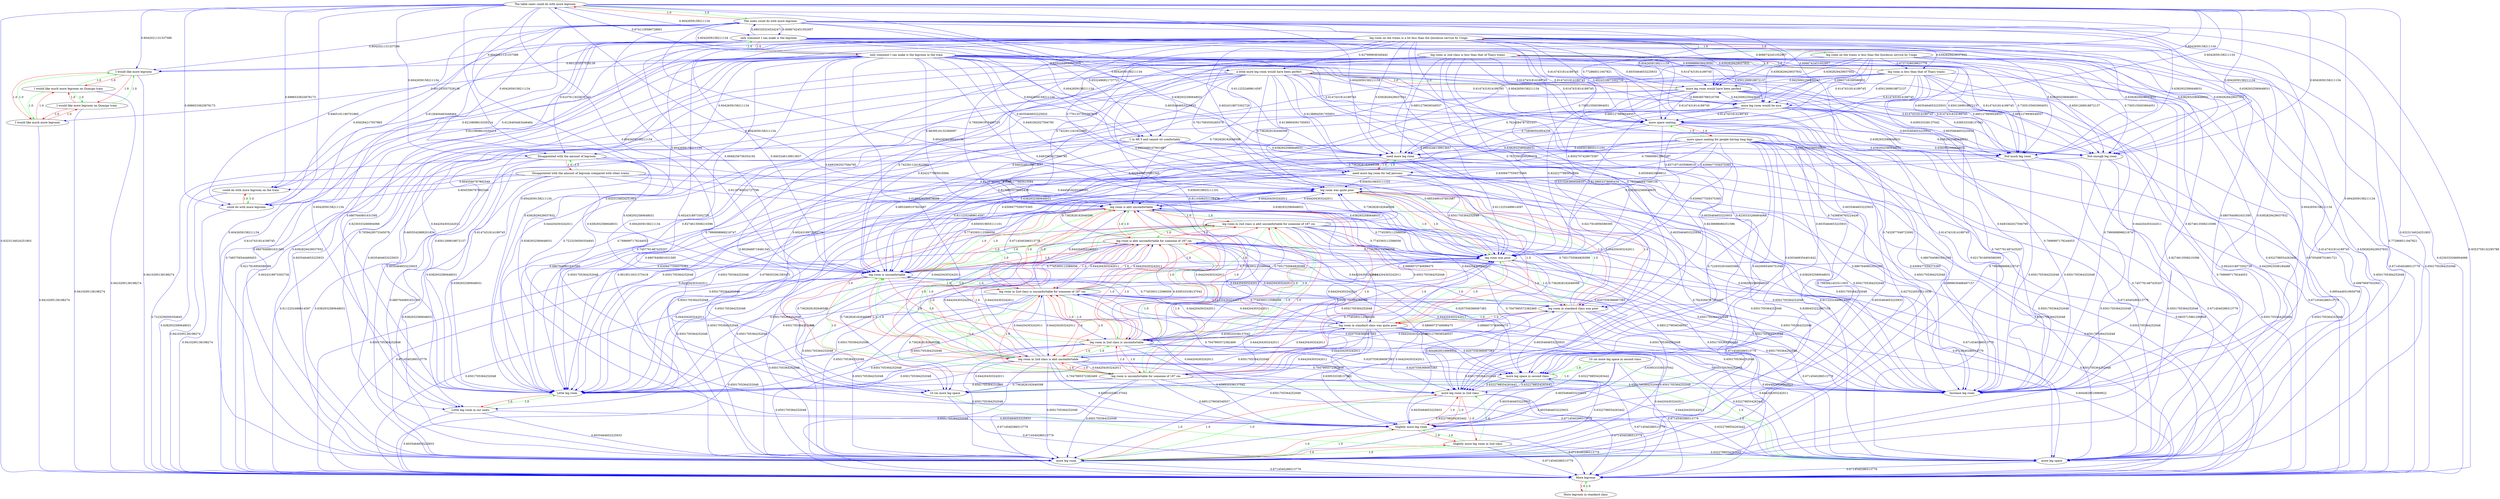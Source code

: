 digraph rawGraph {
"10 cm more leg space in second class";"more leg space in second class";"more leg space";"10 cm more leg space";"Disappointed with the amount of legroom compared with other trains";"Disappointed with the amount of legroom";"I 'm 6ft 5 and cannot sit comfortably";"I would like much more legroom on Quasigo train";"I would like more legroom on Quasigo train";"I would like more legroom";"I would like much more legroom";"Increase leg room";"Little leg room in our seats";"Little leg room";"More legroom";"More legroom in standard class";"Not enough leg room";"Not much leg room";"Slightly more leg room in 2nd class";"more leg room in 2nd class";"more leg room";"Slightly more leg room";"The table seats could do with more legroom";"The seats could do with more legroom";"a little more leg room would have been perfect";"more leg room would have been perfect";"could do with more legroom on the train";"could do with more legroom";"leg room in 2nd class is abit uncomfortable for someone of 187 cm";"leg room is abit uncomfortable for someone of 187 cm";"leg room is abit uncomfortable";"leg room is uncomfortable";"leg room is uncomfortable for someone of 187 cm";"leg room in 2nd class is abit uncomfortable";"leg room in 2nd class is uncomfortable";"leg room in 2nd class is uncomfortable for someone of 187 cm";"leg room in 2nd class is less than that of Thays trains";"leg room is less than that of Thays trains";"leg room in standard class was quite poor";"leg room in standard class was poor";"leg room was poor";"leg room was quite poor";"leg room on the trains is a lot less than the Quicksun service by Unigo";"leg room on the trains is less than the Quicksun service by Unigo";"more leg room would be nice";"more space seating for people having long legs";"more space seating";"need more leg room for tall persons";"need more leg room";"only comment I can make is the legroom in the train";"only comment I can make is the legroom";"10 cm more leg space in second class" -> "more leg space in second class" [label=1.0] [color=green]
"more leg space in second class" -> "more leg space" [label=1.0] [color=green]
"10 cm more leg space in second class" -> "10 cm more leg space" [label=1.0] [color=green]
"10 cm more leg space" -> "more leg space" [label=1.0] [color=green]
"10 cm more leg space in second class" -> "more leg space" [label=1.0] [color=green]
"Disappointed with the amount of legroom compared with other trains" -> "Disappointed with the amount of legroom" [label=1.0] [color=green]
"Disappointed with the amount of legroom" -> "Disappointed with the amount of legroom compared with other trains" [label=1.0] [color=red]
"I would like much more legroom on Quasigo train" -> "I would like more legroom on Quasigo train" [label=1.0] [color=green]
"I would like more legroom on Quasigo train" -> "I would like more legroom" [label=1.0] [color=green]
"I would like much more legroom on Quasigo train" -> "I would like much more legroom" [label=1.0] [color=green]
"I would like much more legroom" -> "I would like more legroom" [label=1.0] [color=green]
"I would like much more legroom on Quasigo train" -> "I would like more legroom" [label=1.0] [color=green]
"I would like more legroom on Quasigo train" -> "I would like much more legroom on Quasigo train" [label=1.0] [color=red]
"I would like more legroom on Quasigo train" -> "I would like much more legroom" [label=1.0] [color=red]
"I would like more legroom" -> "I would like much more legroom on Quasigo train" [label=1.0] [color=red]
"I would like more legroom" -> "I would like more legroom on Quasigo train" [label=1.0] [color=red]
"I would like more legroom" -> "I would like much more legroom" [label=1.0] [color=red]
"I would like much more legroom" -> "I would like much more legroom on Quasigo train" [label=1.0] [color=red]
"I would like much more legroom" -> "I would like more legroom on Quasigo train" [label=1.0] [color=red]
"I 'm 6ft 5 and cannot sit comfortably" -> "Increase leg room" [label=0.6807640801631595] [color=blue]
"Little leg room in our seats" -> "Little leg room" [label=1.0] [color=green]
"Little leg room" -> "Little leg room in our seats" [label=1.0] [color=red]
"I 'm 6ft 5 and cannot sit comfortably" -> "Little leg room" [label=0.6807640801631595] [color=blue]
"Disappointed with the amount of legroom" -> "More legroom" [label=0.7223256500354845] [color=blue]
"more leg space" -> "More legroom" [label=0.6714540286513779] [color=blue]
"I would like more legroom" -> "More legroom" [label=0.9410295138198274] [color=blue]
"More legroom in standard class" -> "More legroom" [label=1.0] [color=green]
"More legroom" -> "More legroom in standard class" [label=1.0] [color=red]
"Not enough leg room" -> "Increase leg room" [label=0.6501705364252048] [color=blue]
"I 'm 6ft 5 and cannot sit comfortably" -> "Not enough leg room" [label=0.6382932580648031] [color=blue]
"Not enough leg room" -> "Little leg room" [label=0.6501705364252048] [color=blue]
"Not much leg room" -> "Increase leg room" [label=0.6501705364252048] [color=blue]
"I 'm 6ft 5 and cannot sit comfortably" -> "Not much leg room" [label=0.6382932580648031] [color=blue]
"Not much leg room" -> "Little leg room" [label=0.6501705364252048] [color=blue]
"Slightly more leg room in 2nd class" -> "more leg room in 2nd class" [label=1.0] [color=green]
"more leg room in 2nd class" -> "more leg room" [label=1.0] [color=green]
"Slightly more leg room in 2nd class" -> "Slightly more leg room" [label=1.0] [color=green]
"Slightly more leg room" -> "more leg room" [label=1.0] [color=green]
"Slightly more leg room in 2nd class" -> "more leg room" [label=1.0] [color=green]
"more leg room in 2nd class" -> "Slightly more leg room in 2nd class" [label=1.0] [color=red]
"more leg room in 2nd class" -> "Slightly more leg room" [label=1.0] [color=red]
"more leg room" -> "Slightly more leg room in 2nd class" [label=1.0] [color=red]
"more leg room" -> "more leg room in 2nd class" [label=1.0] [color=red]
"more leg room" -> "Slightly more leg room" [label=1.0] [color=red]
"Slightly more leg room" -> "Slightly more leg room in 2nd class" [label=1.0] [color=red]
"Slightly more leg room" -> "more leg room in 2nd class" [label=1.0] [color=red]
"more leg room" -> "More legroom" [label=0.6714540286513779] [color=blue]
"more leg space in second class" -> "more leg room in 2nd class" [label=0.6322798554263442] [color=blue]
"more leg space in second class" -> "Slightly more leg room" [label=0.6035464653225933] [color=blue]
"more leg room in 2nd class" -> "more leg space in second class" [label=0.6322798554263442] [color=blue]
"I 'm 6ft 5 and cannot sit comfortably" -> "more leg room" [label=0.6807640801631595] [color=blue]
"Not much leg room" -> "more leg room" [label=0.6501705364252048] [color=blue]
"Not enough leg room" -> "more leg room" [label=0.6501705364252048] [color=blue]
"Little leg room in our seats" -> "Slightly more leg room" [label=0.6035464653225933] [color=blue]
"The table seats could do with more legroom" -> "The seats could do with more legroom" [label=1.0] [color=green]
"The seats could do with more legroom" -> "The table seats could do with more legroom" [label=1.0] [color=red]
"The seats could do with more legroom" -> "Disappointed with the amount of legroom" [label=0.6042659158211134] [color=blue]
"The seats could do with more legroom" -> "More legroom" [label=0.9353759132295788] [color=blue]
"The seats could do with more legroom" -> "more leg space" [label=0.772868511947821] [color=blue]
"The table seats could do with more legroom" -> "10 cm more leg space" [label=0.6323134024251803] [color=blue]
"The seats could do with more legroom" -> "I 'm 6ft 5 and cannot sit comfortably" [label=0.6532496821737721] [color=blue]
"The seats could do with more legroom" -> "more leg room" [label=0.6147431814189745] [color=blue]
"a little more leg room would have been perfect" -> "more leg room would have been perfect" [label=1.0] [color=green]
"more leg room would have been perfect" -> "a little more leg room would have been perfect" [label=1.0] [color=red]
"more leg room would have been perfect" -> "More legroom" [label=0.69879097632941] [color=blue]
"more leg room would have been perfect" -> "more leg space" [label=0.7696997178244053] [color=blue]
"a little more leg room would have been perfect" -> "10 cm more leg space" [label=0.6024318973302726] [color=blue]
"more leg room would have been perfect" -> "Increase leg room" [label=0.7696997178244053] [color=blue]
"more leg room would have been perfect" -> "Not much leg room" [label=0.639533338137042] [color=blue]
"more leg room would have been perfect" -> "Not enough leg room" [label=0.639533338137042] [color=blue]
"more leg room would have been perfect" -> "Little leg room" [label=0.7696997178244053] [color=blue]
"a little more leg room would have been perfect" -> "Little leg room in our seats" [label=0.6501269918872137] [color=blue]
"more leg room would have been perfect" -> "more leg room" [label=0.9018513031375418] [color=blue]
"a little more leg room would have been perfect" -> "more leg room in 2nd class" [label=0.6035464653225933] [color=blue]
"a little more leg room would have been perfect" -> "Slightly more leg room" [label=0.8028468718481345] [color=blue]
"could do with more legroom on the train" -> "could do with more legroom" [label=1.0] [color=green]
"could do with more legroom" -> "could do with more legroom on the train" [label=1.0] [color=red]
"Disappointed with the amount of legroom compared with other trains" -> "could do with more legroom on the train" [label=0.6045590787892549] [color=blue]
"could do with more legroom" -> "More legroom" [label=0.9410295138198274] [color=blue]
"The seats could do with more legroom" -> "could do with more legroom" [label=0.8465191180701865] [color=blue]
"The table seats could do with more legroom" -> "could do with more legroom on the train" [label=0.6986533625878173] [color=blue]
"leg room in 2nd class is abit uncomfortable for someone of 187 cm" -> "leg room is abit uncomfortable for someone of 187 cm" [label=1.0] [color=green]
"leg room is abit uncomfortable for someone of 187 cm" -> "leg room is abit uncomfortable" [label=1.0] [color=green]
"leg room is abit uncomfortable" -> "leg room is uncomfortable" [label=1.0] [color=green]
"leg room is abit uncomfortable for someone of 187 cm" -> "leg room is uncomfortable for someone of 187 cm" [label=1.0] [color=green]
"leg room is uncomfortable for someone of 187 cm" -> "leg room is uncomfortable" [label=1.0] [color=green]
"leg room in 2nd class is abit uncomfortable for someone of 187 cm" -> "leg room in 2nd class is abit uncomfortable" [label=1.0] [color=green]
"leg room in 2nd class is abit uncomfortable" -> "leg room is abit uncomfortable" [label=1.0] [color=green]
"leg room in 2nd class is abit uncomfortable" -> "leg room in 2nd class is uncomfortable" [label=1.0] [color=green]
"leg room in 2nd class is uncomfortable" -> "leg room is uncomfortable" [label=1.0] [color=green]
"leg room in 2nd class is abit uncomfortable for someone of 187 cm" -> "leg room in 2nd class is uncomfortable for someone of 187 cm" [label=1.0] [color=green]
"leg room in 2nd class is uncomfortable for someone of 187 cm" -> "leg room is uncomfortable for someone of 187 cm" [label=1.0] [color=green]
"leg room in 2nd class is uncomfortable for someone of 187 cm" -> "leg room in 2nd class is uncomfortable" [label=1.0] [color=green]
"leg room in 2nd class is abit uncomfortable for someone of 187 cm" -> "leg room is uncomfortable for someone of 187 cm" [label=1.0] [color=green]
"leg room in 2nd class is abit uncomfortable for someone of 187 cm" -> "leg room is abit uncomfortable" [label=1.0] [color=green]
"leg room in 2nd class is abit uncomfortable for someone of 187 cm" -> "leg room in 2nd class is uncomfortable" [label=1.0] [color=green]
"leg room is abit uncomfortable for someone of 187 cm" -> "leg room is uncomfortable" [label=1.0] [color=green]
"leg room in 2nd class is abit uncomfortable" -> "leg room is uncomfortable" [label=1.0] [color=green]
"leg room in 2nd class is uncomfortable for someone of 187 cm" -> "leg room is uncomfortable" [label=1.0] [color=green]
"leg room in 2nd class is abit uncomfortable for someone of 187 cm" -> "leg room is uncomfortable" [label=1.0] [color=green]
"leg room is abit uncomfortable for someone of 187 cm" -> "leg room in 2nd class is abit uncomfortable for someone of 187 cm" [label=1.0] [color=red]
"leg room is abit uncomfortable for someone of 187 cm" -> "leg room in 2nd class is abit uncomfortable" [label=1.0] [color=red]
"leg room is abit uncomfortable for someone of 187 cm" -> "leg room in 2nd class is uncomfortable" [label=1.0] [color=red]
"leg room is abit uncomfortable for someone of 187 cm" -> "leg room in 2nd class is uncomfortable for someone of 187 cm" [label=1.0] [color=red]
"leg room is abit uncomfortable" -> "leg room in 2nd class is abit uncomfortable for someone of 187 cm" [label=1.0] [color=red]
"leg room is abit uncomfortable" -> "leg room is abit uncomfortable for someone of 187 cm" [label=1.0] [color=red]
"leg room is abit uncomfortable" -> "leg room is uncomfortable for someone of 187 cm" [label=1.0] [color=red]
"leg room is abit uncomfortable" -> "leg room in 2nd class is abit uncomfortable" [label=1.0] [color=red]
"leg room is abit uncomfortable" -> "leg room in 2nd class is uncomfortable" [label=1.0] [color=red]
"leg room is abit uncomfortable" -> "leg room in 2nd class is uncomfortable for someone of 187 cm" [label=1.0] [color=red]
"leg room is uncomfortable" -> "leg room in 2nd class is abit uncomfortable for someone of 187 cm" [label=1.0] [color=red]
"leg room is uncomfortable" -> "leg room is abit uncomfortable for someone of 187 cm" [label=1.0] [color=red]
"leg room is uncomfortable" -> "leg room is abit uncomfortable" [label=1.0] [color=red]
"leg room is uncomfortable" -> "leg room is uncomfortable for someone of 187 cm" [label=1.0] [color=red]
"leg room is uncomfortable" -> "leg room in 2nd class is abit uncomfortable" [label=1.0] [color=red]
"leg room is uncomfortable" -> "leg room in 2nd class is uncomfortable" [label=1.0] [color=red]
"leg room is uncomfortable" -> "leg room in 2nd class is uncomfortable for someone of 187 cm" [label=1.0] [color=red]
"leg room is uncomfortable for someone of 187 cm" -> "leg room in 2nd class is abit uncomfortable for someone of 187 cm" [label=1.0] [color=red]
"leg room is uncomfortable for someone of 187 cm" -> "leg room is abit uncomfortable for someone of 187 cm" [label=1.0] [color=red]
"leg room is uncomfortable for someone of 187 cm" -> "leg room is abit uncomfortable" [label=1.0] [color=red]
"leg room is uncomfortable for someone of 187 cm" -> "leg room in 2nd class is abit uncomfortable" [label=1.0] [color=red]
"leg room is uncomfortable for someone of 187 cm" -> "leg room in 2nd class is uncomfortable" [label=1.0] [color=red]
"leg room is uncomfortable for someone of 187 cm" -> "leg room in 2nd class is uncomfortable for someone of 187 cm" [label=1.0] [color=red]
"leg room in 2nd class is abit uncomfortable" -> "leg room in 2nd class is abit uncomfortable for someone of 187 cm" [label=1.0] [color=red]
"leg room in 2nd class is abit uncomfortable" -> "leg room is abit uncomfortable for someone of 187 cm" [label=1.0] [color=red]
"leg room in 2nd class is abit uncomfortable" -> "leg room is uncomfortable for someone of 187 cm" [label=1.0] [color=red]
"leg room in 2nd class is abit uncomfortable" -> "leg room in 2nd class is uncomfortable for someone of 187 cm" [label=1.0] [color=red]
"leg room in 2nd class is uncomfortable" -> "leg room in 2nd class is abit uncomfortable for someone of 187 cm" [label=1.0] [color=red]
"leg room in 2nd class is uncomfortable" -> "leg room is abit uncomfortable for someone of 187 cm" [label=1.0] [color=red]
"leg room in 2nd class is uncomfortable" -> "leg room is abit uncomfortable" [label=1.0] [color=red]
"leg room in 2nd class is uncomfortable" -> "leg room is uncomfortable for someone of 187 cm" [label=1.0] [color=red]
"leg room in 2nd class is uncomfortable" -> "leg room in 2nd class is abit uncomfortable" [label=1.0] [color=red]
"leg room in 2nd class is uncomfortable" -> "leg room in 2nd class is uncomfortable for someone of 187 cm" [label=1.0] [color=red]
"leg room in 2nd class is uncomfortable for someone of 187 cm" -> "leg room in 2nd class is abit uncomfortable for someone of 187 cm" [label=1.0] [color=red]
"leg room in 2nd class is uncomfortable for someone of 187 cm" -> "leg room is abit uncomfortable for someone of 187 cm" [label=1.0] [color=red]
"leg room in 2nd class is uncomfortable for someone of 187 cm" -> "leg room is abit uncomfortable" [label=1.0] [color=red]
"leg room in 2nd class is uncomfortable for someone of 187 cm" -> "leg room in 2nd class is abit uncomfortable" [label=1.0] [color=red]
"Disappointed with the amount of legroom" -> "leg room is uncomfortable" [label=0.6382932580648031] [color=blue]
"Disappointed with the amount of legroom compared with other trains" -> "leg room is abit uncomfortable" [label=0.6116780332727796] [color=blue]
"leg room is uncomfortable" -> "more leg room" [label=0.6501705364252048] [color=blue]
"leg room is uncomfortable for someone of 187 cm" -> "Slightly more leg room" [label=0.6851279936549557] [color=blue]
"leg room in 2nd class is uncomfortable" -> "more leg room in 2nd class" [label=0.7047995572382469] [color=blue]
"leg room in 2nd class is uncomfortable" -> "Slightly more leg room" [label=0.639533338137042] [color=blue]
"leg room is uncomfortable for someone of 187 cm" -> "10 cm more leg space" [label=0.7362828182646598] [color=blue]
"leg room in 2nd class is uncomfortable" -> "more leg space in second class" [label=0.6207556366067383] [color=blue]
"more leg room would have been perfect" -> "leg room is uncomfortable" [label=0.8242277885910584] [color=blue]
"a little more leg room would have been perfect" -> "leg room is abit uncomfortable" [label=0.7362828182646598] [color=blue]
"leg room is uncomfortable" -> "Increase leg room" [label=0.6501705364252048] [color=blue]
"I 'm 6ft 5 and cannot sit comfortably" -> "leg room is uncomfortable" [label=0.6853490107601687] [color=blue]
"leg room is uncomfortable" -> "Little leg room" [label=0.6501705364252048] [color=blue]
"leg room in 2nd class is abit uncomfortable for someone of 187 cm" -> "10 cm more leg space" [label=0.7362828182646598] [color=blue]
"leg room in 2nd class is less than that of Thays trains" -> "leg room is less than that of Thays trains" [label=1.0] [color=green]
"leg room is less than that of Thays trains" -> "leg room in 2nd class is less than that of Thays trains" [label=1.0] [color=red]
"leg room is less than that of Thays trains" -> "Not enough leg room" [label=0.6851279936549557] [color=blue]
"leg room is less than that of Thays trains" -> "more leg room" [label=0.7990698968216747] [color=blue]
"leg room in 2nd class is less than that of Thays trains" -> "more leg room in 2nd class" [label=0.8239898080251596] [color=blue]
"leg room in 2nd class is less than that of Thays trains" -> "Slightly more leg room" [label=0.7223256500354845] [color=blue]
"leg room is less than that of Thays trains" -> "leg room is uncomfortable" [label=0.8028468718481345] [color=blue]
"leg room in 2nd class is less than that of Thays trains" -> "leg room is abit uncomfortable" [label=0.7422911241922985] [color=blue]
"leg room in 2nd class is less than that of Thays trains" -> "leg room in 2nd class is uncomfortable" [label=0.8115506251138476] [color=blue]
"leg room is less than that of Thays trains" -> "more leg space" [label=0.6420923506184466] [color=blue]
"leg room in 2nd class is less than that of Thays trains" -> "more leg space in second class" [label=0.7439856765224436] [color=blue]
"leg room is less than that of Thays trains" -> "Increase leg room" [label=0.7990698968216747] [color=blue]
"leg room is less than that of Thays trains" -> "Little leg room" [label=0.7990698968216747] [color=blue]
"leg room in 2nd class is less than that of Thays trains" -> "Little leg room in our seats" [label=0.6655542888201834] [color=blue]
"leg room is less than that of Thays trains" -> "Not much leg room" [label=0.6851279936549557] [color=blue]
"leg room in standard class was quite poor" -> "leg room in standard class was poor" [label=1.0] [color=green]
"leg room in standard class was poor" -> "leg room was poor" [label=1.0] [color=green]
"leg room in standard class was quite poor" -> "leg room was quite poor" [label=1.0] [color=green]
"leg room was quite poor" -> "leg room was poor" [label=1.0] [color=green]
"leg room in standard class was quite poor" -> "leg room was poor" [label=1.0] [color=green]
"leg room in standard class was poor" -> "leg room in standard class was quite poor" [label=1.0] [color=red]
"leg room in standard class was poor" -> "leg room was quite poor" [label=1.0] [color=red]
"leg room was poor" -> "leg room in standard class was quite poor" [label=1.0] [color=red]
"leg room was poor" -> "leg room in standard class was poor" [label=1.0] [color=red]
"leg room was poor" -> "leg room was quite poor" [label=1.0] [color=red]
"leg room was quite poor" -> "leg room in standard class was quite poor" [label=1.0] [color=red]
"leg room was quite poor" -> "leg room in standard class was poor" [label=1.0] [color=red]
"Disappointed with the amount of legroom" -> "leg room was poor" [label=0.6382932580648031] [color=blue]
"Disappointed with the amount of legroom compared with other trains" -> "leg room was quite poor" [label=0.6116780332727796] [color=blue]
"leg room was poor" -> "more leg room" [label=0.6501705364252048] [color=blue]
"leg room in standard class was poor" -> "more leg room in 2nd class" [label=0.6044829516969922] [color=blue]
"leg room in standard class was poor" -> "Slightly more leg room" [label=0.639533338137042] [color=blue]
"leg room was poor" -> "leg room is uncomfortable" [label=0.7745393112586056] [color=blue]
"leg room is uncomfortable" -> "leg room was poor" [label=0.7745393112586056] [color=blue]
"leg room is uncomfortable for someone of 187 cm" -> "leg room was quite poor" [label=0.7362828182646598] [color=blue]
"leg room is abit uncomfortable" -> "leg room was quite poor" [label=0.644204303242011] [color=blue]
"leg room in 2nd class is uncomfortable" -> "leg room was quite poor" [label=0.7051755064829399] [color=blue]
"leg room in 2nd class is uncomfortable" -> "leg room in standard class was poor" [label=0.6866073740698475] [color=blue]
"leg room in 2nd class is abit uncomfortable" -> "leg room in standard class was quite poor" [label=0.644204303242011] [color=blue]
"leg room in 2nd class is uncomfortable for someone of 187 cm" -> "leg room in standard class was quite poor" [label=0.644204303242011] [color=blue]
"leg room is abit uncomfortable for someone of 187 cm" -> "leg room in standard class was quite poor" [label=0.644204303242011] [color=blue]
"leg room was quite poor" -> "leg room is abit uncomfortable" [label=0.644204303242011] [color=blue]
"leg room in standard class was poor" -> "leg room is abit uncomfortable" [label=0.7051755064829399] [color=blue]
"leg room in standard class was poor" -> "leg room in 2nd class is uncomfortable" [label=0.6866073740698475] [color=blue]
"leg room in standard class was quite poor" -> "leg room in 2nd class is abit uncomfortable" [label=0.644204303242011] [color=blue]
"leg room in standard class was quite poor" -> "leg room in 2nd class is uncomfortable for someone of 187 cm" [label=0.644204303242011] [color=blue]
"leg room in standard class was quite poor" -> "leg room is abit uncomfortable for someone of 187 cm" [label=0.644204303242011] [color=blue]
"more leg room would have been perfect" -> "leg room was poor" [label=0.8242277885910584] [color=blue]
"a little more leg room would have been perfect" -> "leg room was quite poor" [label=0.7362828182646598] [color=blue]
"leg room was poor" -> "Increase leg room" [label=0.6501705364252048] [color=blue]
"I 'm 6ft 5 and cannot sit comfortably" -> "leg room was poor" [label=0.6853490107601687] [color=blue]
"leg room was poor" -> "Little leg room" [label=0.6501705364252048] [color=blue]
"leg room is less than that of Thays trains" -> "leg room was poor" [label=0.8371871635969019] [color=blue]
"leg room in 2nd class is less than that of Thays trains" -> "leg room was quite poor" [label=0.7617093550265376] [color=blue]
"leg room in 2nd class is less than that of Thays trains" -> "leg room in standard class was poor" [label=0.7823462047590134] [color=blue]
"leg room on the trains is a lot less than the Quicksun service by Unigo" -> "leg room on the trains is less than the Quicksun service by Unigo" [label=1.0] [color=green]
"leg room on the trains is less than the Quicksun service by Unigo" -> "leg room on the trains is a lot less than the Quicksun service by Unigo" [label=1.0] [color=red]
"leg room on the trains is a lot less than the Quicksun service by Unigo" -> "could do with more legroom on the train" [label=0.6126404463448464] [color=blue]
"leg room on the trains is less than the Quicksun service by Unigo" -> "Not enough leg room" [label=0.7305155003904051] [color=blue]
"leg room on the trains is less than the Quicksun service by Unigo" -> "more leg room" [label=0.8274613508210396] [color=blue]
"leg room on the trains is a lot less than the Quicksun service by Unigo" -> "more leg room in 2nd class" [label=0.6230333266904068] [color=blue]
"leg room on the trains is a lot less than the Quicksun service by Unigo" -> "Slightly more leg room" [label=0.7432977049723092] [color=blue]
"leg room on the trains is less than the Quicksun service by Unigo" -> "leg room is uncomfortable" [label=0.8403246139913657] [color=blue]
"leg room on the trains is a lot less than the Quicksun service by Unigo" -> "leg room is abit uncomfortable" [label=0.7692991978480723] [color=blue]
"leg room on the trains is a lot less than the Quicksun service by Unigo" -> "leg room in 2nd class is uncomfortable" [label=0.6445018205389161] [color=blue]
"leg room on the trains is less than the Quicksun service by Unigo" -> "leg room was poor" [label=0.8502707429075397] [color=blue]
"leg room on the trains is a lot less than the Quicksun service by Unigo" -> "leg room was quite poor" [label=0.7761337303397876] [color=blue]
"leg room on the trains is a lot less than the Quicksun service by Unigo" -> "leg room in standard class was poor" [label=0.65594923908812] [color=blue]
"leg room on the trains is less than the Quicksun service by Unigo" -> "more leg space" [label=0.6705408751661721] [color=blue]
"leg room on the trains is less than the Quicksun service by Unigo" -> "more leg room would have been perfect" [label=0.6392829429037932] [color=blue]
"leg room on the trains is a lot less than the Quicksun service by Unigo" -> "a little more leg room would have been perfect" [label=0.627999936340442] [color=blue]
"leg room on the trains is less than the Quicksun service by Unigo" -> "Increase leg room" [label=0.8274613508210396] [color=blue]
"leg room on the trains is less than the Quicksun service by Unigo" -> "Little leg room" [label=0.8274613508210396] [color=blue]
"leg room on the trains is a lot less than the Quicksun service by Unigo" -> "Little leg room in our seats" [label=0.6230333266904068] [color=blue]
"leg room on the trains is less than the Quicksun service by Unigo" -> "Not much leg room" [label=0.7305155003904051] [color=blue]
"leg room on the trains is less than the Quicksun service by Unigo" -> "leg room is less than that of Thays trains" [label=0.6737328028621776] [color=blue]
"more leg room would be nice" -> "Not enough leg room" [label=0.6035464653225933] [color=blue]
"more leg room would be nice" -> "more leg room" [label=0.8899630488497157] [color=blue]
"more leg room would be nice" -> "leg room is uncomfortable" [label=0.8139853378685434] [color=blue]
"more leg room would be nice" -> "More legroom" [label=0.6954449310659708] [color=blue]
"leg room on the trains is less than the Quicksun service by Unigo" -> "more leg room would be nice" [label=0.6965716169586932] [color=blue]
"more leg room would be nice" -> "leg room was poor" [label=0.8139853378685434] [color=blue]
"more leg room would be nice" -> "more leg space" [label=0.7457761487435207] [color=blue]
"more leg room would have been perfect" -> "more leg room would be nice" [label=0.808385798316709] [color=blue]
"more leg room would be nice" -> "more leg room would have been perfect" [label=0.6425092250430247] [color=blue]
"more leg room would be nice" -> "Increase leg room" [label=0.7457761487435207] [color=blue]
"more leg room would be nice" -> "Little leg room" [label=0.7457761487435207] [color=blue]
"more leg room would be nice" -> "Not much leg room" [label=0.6035464653225933] [color=blue]
"leg room is less than that of Thays trains" -> "more leg room would be nice" [label=0.6501269918872137] [color=blue]
"more space seating for people having long legs" -> "more space seating" [label=1.0] [color=green]
"more space seating" -> "more space seating for people having long legs" [label=1.0] [color=red]
"more space seating" -> "Not enough leg room" [label=0.6382932580648031] [color=blue]
"more space seating" -> "more leg room" [label=0.6275226555511636] [color=blue]
"more space seating for people having long legs" -> "more leg room in 2nd class" [label=0.6420065494751046] [color=blue]
"more space seating for people having long legs" -> "Slightly more leg room" [label=0.7993941452511003] [color=blue]
"more space seating" -> "leg room is uncomfortable" [label=0.6382932580648031] [color=blue]
"more space seating for people having long legs" -> "leg room is abit uncomfortable" [label=0.6309477559375365] [color=blue]
"more space seating" -> "More legroom" [label=0.6714540286513779] [color=blue]
"more space seating" -> "leg room was poor" [label=0.6382932580648031] [color=blue]
"more space seating for people having long legs" -> "leg room was quite poor" [label=0.6309477559375365] [color=blue]
"more space seating for people having long legs" -> "10 cm more leg space" [label=0.7229352916405586] [color=blue]
"more space seating for people having long legs" -> "more leg space in second class" [label=0.6303468354401642] [color=blue]
"more leg room would have been perfect" -> "more space seating" [label=0.6147431814189745] [color=blue]
"more space seating" -> "Increase leg room" [label=0.6807640801631595] [color=blue]
"The seats could do with more legroom" -> "more space seating" [label=0.772868511947821] [color=blue]
"more space seating" -> "Little leg room" [label=0.6807640801631595] [color=blue]
"more space seating for people having long legs" -> "Little leg room in our seats" [label=0.6799353361583471] [color=blue]
"more space seating" -> "Not much leg room" [label=0.6382932580648031] [color=blue]
"need more leg room for tall persons" -> "need more leg room" [label=1.0] [color=green]
"need more leg room" -> "need more leg room for tall persons" [label=1.0] [color=red]
"more leg room would be nice" -> "need more leg room" [label=0.728580502854256] [color=blue]
"need more leg room" -> "more leg room" [label=0.8380453222007158] [color=blue]
"need more leg room for tall persons" -> "Slightly more leg room" [label=0.7624284787351037] [color=blue]
"need more leg room" -> "leg room is uncomfortable" [label=0.6112252489614597] [color=blue]
"need more leg room for tall persons" -> "leg room is abit uncomfortable" [label=0.6565019655111101] [color=blue]
"need more leg room" -> "More legroom" [label=0.6835715861299956] [color=blue]
"leg room on the trains is less than the Quicksun service by Unigo" -> "need more leg room" [label=0.7305155003904051] [color=blue]
"need more leg room" -> "leg room was poor" [label=0.6112252489614597] [color=blue]
"need more leg room for tall persons" -> "leg room was quite poor" [label=0.6565019655111101] [color=blue]
"more space seating for people having long legs" -> "need more leg room for tall persons" [label=0.706609912967287] [color=blue]
"need more leg room" -> "more leg space" [label=0.6501705364252048] [color=blue]
"more leg room would have been perfect" -> "need more leg room" [label=0.7624284787351037] [color=blue]
"a little more leg room would have been perfect" -> "need more leg room for tall persons" [label=0.6138904591705953] [color=blue]
"need more leg room" -> "Increase leg room" [label=0.6501705364252048] [color=blue]
"I 'm 6ft 5 and cannot sit comfortably" -> "need more leg room" [label=0.6382932580648031] [color=blue]
"need more leg room" -> "Little leg room" [label=0.6501705364252048] [color=blue]
"leg room is less than that of Thays trains" -> "need more leg room" [label=0.6851279936549557] [color=blue]
"only comment I can make is the legroom in the train" -> "only comment I can make is the legroom" [label=1.0] [color=green]
"only comment I can make is the legroom" -> "only comment I can make is the legroom in the train" [label=1.0] [color=red]
"only comment I can make is the legroom" -> "Disappointed with the amount of legroom" [label=0.6107611925672143] [color=blue]
"only comment I can make is the legroom" -> "could do with more legroom" [label=0.656284217057865] [color=blue]
"only comment I can make is the legroom in the train" -> "could do with more legroom on the train" [label=0.6210808610250214] [color=blue]
"only comment I can make is the legroom" -> "Not enough leg room" [label=0.6382932580648031] [color=blue]
"only comment I can make is the legroom" -> "more leg room" [label=0.6807640801631595] [color=blue]
"only comment I can make is the legroom in the train" -> "more leg room in 2nd class" [label=0.6217816956589395] [color=blue]
"only comment I can make is the legroom in the train" -> "Slightly more leg room" [label=0.6382932580648031] [color=blue]
"only comment I can make is the legroom" -> "leg room is uncomfortable" [label=0.6948256756354192] [color=blue]
"only comment I can make is the legroom in the train" -> "leg room is abit uncomfortable" [label=0.6639516132360097] [color=blue]
"only comment I can make is the legroom in the train" -> "leg room in 2nd class is uncomfortable" [label=0.6180429256678558] [color=blue]
"only comment I can make is the legroom" -> "More legroom" [label=0.7483756544469453] [color=blue]
"only comment I can make is the legroom" -> "leg room was poor" [label=0.6853490107601687] [color=blue]
"only comment I can make is the legroom in the train" -> "leg room was quite poor" [label=0.6493362027594795] [color=blue]
"only comment I can make is the legroom in the train" -> "leg room in standard class was poor" [label=0.6310263809508307] [color=blue]
"only comment I can make is the legroom" -> "more leg room would have been perfect" [label=0.6589888038429591] [color=blue]
"only comment I can make is the legroom in the train" -> "a little more leg room would have been perfect" [label=0.6255252930541015] [color=blue]
"only comment I can make is the legroom" -> "Increase leg room" [label=0.6807640801631595] [color=blue]
"only comment I can make is the legroom" -> "need more leg room" [label=0.6382932580648031] [color=blue]
"only comment I can make is the legroom" -> "The seats could do with more legroom" [label=0.6803203245242471] [color=blue]
"The seats could do with more legroom" -> "only comment I can make is the legroom" [label=0.6066742451052957] [color=blue]
"only comment I can make is the legroom in the train" -> "The table seats could do with more legroom" [label=0.6741129586728801] [color=blue]
"only comment I can make is the legroom" -> "I would like more legroom" [label=0.6042021131337586] [color=blue]
"only comment I can make is the legroom in the train" -> "I would like much more legroom" [label=0.601253557528136] [color=blue]
"only comment I can make is the legroom" -> "Little leg room" [label=0.6807640801631595] [color=blue]
"only comment I can make is the legroom in the train" -> "Little leg room in our seats" [label=0.7059428573345078] [color=blue]
"only comment I can make is the legroom" -> "Not much leg room" [label=0.6382932580648031] [color=blue]
"10 cm more leg space in second class" -> "More legroom" [label=0.6714540286513779] [color=blue]
"10 cm more leg space in second class" -> "more leg room in 2nd class" [label=0.6322798554263442] [color=blue]
"10 cm more leg space in second class" -> "Slightly more leg room" [label=0.6035464653225933] [color=blue]
"more leg space in second class" -> "More legroom" [label=0.6714540286513779] [color=blue]
"more leg space in second class" -> "more leg room" [label=0.6322798554263442] [color=blue]
"10 cm more leg space" -> "More legroom" [label=0.6714540286513779] [color=blue]
"Disappointed with the amount of legroom compared with other trains" -> "leg room is uncomfortable" [label=0.6382932580648031] [color=blue]
"Disappointed with the amount of legroom compared with other trains" -> "More legroom" [label=0.6382932580648031] [color=blue]
"Disappointed with the amount of legroom compared with other trains" -> "leg room was poor" [label=0.6382932580648031] [color=blue]
"Disappointed with the amount of legroom compared with other trains" -> "could do with more legroom" [label=0.6045590787892549] [color=blue]
"Disappointed with the amount of legroom" -> "Increase leg room" [label=0.6382932580648031] [color=blue]
"Disappointed with the amount of legroom" -> "Little leg room" [label=0.6382932580648031] [color=blue]
"Disappointed with the amount of legroom" -> "more leg room" [label=0.6382932580648031] [color=blue]
"I 'm 6ft 5 and cannot sit comfortably" -> "More legroom" [label=0.6112252489614597] [color=blue]
"I 'm 6ft 5 and cannot sit comfortably" -> "more leg space" [label=0.6112252489614597] [color=blue]
"I would like much more legroom on Quasigo train" -> "More legroom" [label=0.9410295138198274] [color=blue]
"I would like more legroom on Quasigo train" -> "More legroom" [label=0.9410295138198274] [color=blue]
"I would like much more legroom" -> "More legroom" [label=0.9410295138198274] [color=blue]
"Little leg room in our seats" -> "more leg room" [label=0.6035464653225933] [color=blue]
"Not enough leg room" -> "More legroom" [label=0.6501705364252048] [color=blue]
"Not much leg room" -> "More legroom" [label=0.6501705364252048] [color=blue]
"Slightly more leg room in 2nd class" -> "More legroom" [label=0.6714540286513779] [color=blue]
"Slightly more leg room in 2nd class" -> "more leg space in second class" [label=0.6322798554263442] [color=blue]
"more leg room in 2nd class" -> "More legroom" [label=0.6714540286513779] [color=blue]
"more leg room in 2nd class" -> "more leg space" [label=0.6322798554263442] [color=blue]
"more leg room in 2nd class" -> "Slightly more leg room" [label=0.6035464653225933] [color=blue]
"Slightly more leg room" -> "More legroom" [label=0.6714540286513779] [color=blue]
"The table seats could do with more legroom" -> "Disappointed with the amount of legroom" [label=0.6042659158211134] [color=blue]
"The table seats could do with more legroom" -> "More legroom" [label=0.6323134024251803] [color=blue]
"The table seats could do with more legroom" -> "more space seating" [label=0.6042659158211134] [color=blue]
"The table seats could do with more legroom" -> "more leg space" [label=0.6323134024251803] [color=blue]
"The table seats could do with more legroom" -> "could do with more legroom" [label=0.6986533625878173] [color=blue]
"The table seats could do with more legroom" -> "I 'm 6ft 5 and cannot sit comfortably" [label=0.6042659158211134] [color=blue]
"The table seats could do with more legroom" -> "only comment I can make is the legroom" [label=0.6042659158211134] [color=blue]
"The table seats could do with more legroom" -> "more leg room" [label=0.6042659158211134] [color=blue]
"The seats could do with more legroom" -> "leg room is uncomfortable" [label=0.6042659158211134] [color=blue]
"The seats could do with more legroom" -> "leg room was poor" [label=0.6042659158211134] [color=blue]
"The seats could do with more legroom" -> "more leg room would have been perfect" [label=0.6066742451052957] [color=blue]
"The seats could do with more legroom" -> "Increase leg room" [label=0.6042659158211134] [color=blue]
"The seats could do with more legroom" -> "need more leg room" [label=0.6112252489614597] [color=blue]
"The seats could do with more legroom" -> "I would like more legroom" [label=0.6042021131337586] [color=blue]
"The seats could do with more legroom" -> "Not enough leg room" [label=0.6382932580648031] [color=blue]
"The seats could do with more legroom" -> "Not much leg room" [label=0.6382932580648031] [color=blue]
"The seats could do with more legroom" -> "Little leg room" [label=0.6042659158211134] [color=blue]
"a little more leg room would have been perfect" -> "more leg room would be nice" [label=0.6147431814189745] [color=blue]
"a little more leg room would have been perfect" -> "Not enough leg room" [label=0.6147431814189745] [color=blue]
"a little more leg room would have been perfect" -> "more leg room" [label=0.6035464653225933] [color=blue]
"a little more leg room would have been perfect" -> "leg room is uncomfortable" [label=0.8242277885910584] [color=blue]
"a little more leg room would have been perfect" -> "More legroom" [label=0.6024318973302726] [color=blue]
"a little more leg room would have been perfect" -> "leg room was poor" [label=0.7362828182646598] [color=blue]
"a little more leg room would have been perfect" -> "more leg space" [label=0.6024318973302726] [color=blue]
"a little more leg room would have been perfect" -> "more space seating" [label=0.6147431814189745] [color=blue]
"a little more leg room would have been perfect" -> "Increase leg room" [label=0.6147431814189745] [color=blue]
"a little more leg room would have been perfect" -> "need more leg room" [label=0.6138904591705953] [color=blue]
"a little more leg room would have been perfect" -> "Little leg room" [label=0.6147431814189745] [color=blue]
"a little more leg room would have been perfect" -> "Not much leg room" [label=0.6147431814189745] [color=blue]
"a little more leg room would have been perfect" -> "more leg space in second class" [label=0.6035464653225933] [color=blue]
"could do with more legroom on the train" -> "More legroom" [label=0.9410295138198274] [color=blue]
"leg room in 2nd class is abit uncomfortable for someone of 187 cm" -> "leg room in standard class was quite poor" [label=0.644204303242011] [color=blue]
"leg room in 2nd class is abit uncomfortable for someone of 187 cm" -> "more leg room" [label=0.6501705364252048] [color=blue]
"leg room in 2nd class is abit uncomfortable for someone of 187 cm" -> "More legroom" [label=0.6714540286513779] [color=blue]
"leg room in 2nd class is abit uncomfortable for someone of 187 cm" -> "leg room was poor" [label=0.7745393112586056] [color=blue]
"leg room in 2nd class is abit uncomfortable for someone of 187 cm" -> "more leg room in 2nd class" [label=0.7047995572382469] [color=blue]
"leg room in 2nd class is abit uncomfortable for someone of 187 cm" -> "leg room was quite poor" [label=0.7362828182646598] [color=blue]
"leg room in 2nd class is abit uncomfortable for someone of 187 cm" -> "more leg space" [label=0.6714540286513779] [color=blue]
"leg room in 2nd class is abit uncomfortable for someone of 187 cm" -> "leg room in standard class was poor" [label=0.6866073740698475] [color=blue]
"leg room in 2nd class is abit uncomfortable for someone of 187 cm" -> "Increase leg room" [label=0.6501705364252048] [color=blue]
"leg room in 2nd class is abit uncomfortable for someone of 187 cm" -> "Slightly more leg room" [label=0.6851279936549557] [color=blue]
"leg room in 2nd class is abit uncomfortable for someone of 187 cm" -> "Little leg room" [label=0.6501705364252048] [color=blue]
"leg room in 2nd class is abit uncomfortable for someone of 187 cm" -> "more leg space in second class" [label=0.6207556366067383] [color=blue]
"leg room is abit uncomfortable for someone of 187 cm" -> "10 cm more leg space" [label=0.7362828182646598] [color=blue]
"leg room is abit uncomfortable for someone of 187 cm" -> "leg room in 2nd class is abit uncomfortable" [label=0.644204303242011] [color=blue]
"leg room is abit uncomfortable for someone of 187 cm" -> "more leg room" [label=0.6501705364252048] [color=blue]
"leg room is abit uncomfortable for someone of 187 cm" -> "leg room was poor" [label=0.7745393112586056] [color=blue]
"leg room is abit uncomfortable for someone of 187 cm" -> "leg room was quite poor" [label=0.7362828182646598] [color=blue]
"leg room is abit uncomfortable for someone of 187 cm" -> "leg room in standard class was poor" [label=0.644204303242011] [color=blue]
"leg room is abit uncomfortable for someone of 187 cm" -> "Increase leg room" [label=0.6501705364252048] [color=blue]
"leg room is abit uncomfortable for someone of 187 cm" -> "Slightly more leg room" [label=0.6851279936549557] [color=blue]
"leg room is abit uncomfortable for someone of 187 cm" -> "Little leg room" [label=0.6501705364252048] [color=blue]
"leg room is abit uncomfortable for someone of 187 cm" -> "leg room in 2nd class is uncomfortable for someone of 187 cm" [label=0.644204303242011] [color=blue]
"leg room is abit uncomfortable" -> "more leg room" [label=0.6501705364252048] [color=blue]
"leg room is abit uncomfortable" -> "leg room was poor" [label=0.7745393112586056] [color=blue]
"leg room is abit uncomfortable" -> "Increase leg room" [label=0.6501705364252048] [color=blue]
"leg room is abit uncomfortable" -> "Little leg room" [label=0.6501705364252048] [color=blue]
"leg room is uncomfortable" -> "More legroom" [label=0.6501705364252048] [color=blue]
"leg room is uncomfortable for someone of 187 cm" -> "more leg room" [label=0.6501705364252048] [color=blue]
"leg room is uncomfortable for someone of 187 cm" -> "More legroom" [label=0.6714540286513779] [color=blue]
"leg room is uncomfortable for someone of 187 cm" -> "leg room was poor" [label=0.7745393112586056] [color=blue]
"leg room is uncomfortable for someone of 187 cm" -> "more leg space" [label=0.6714540286513779] [color=blue]
"leg room is uncomfortable for someone of 187 cm" -> "leg room is abit uncomfortable" [label=0.644204303242011] [color=blue]
"leg room is uncomfortable for someone of 187 cm" -> "Increase leg room" [label=0.6501705364252048] [color=blue]
"leg room is uncomfortable for someone of 187 cm" -> "Little leg room" [label=0.6501705364252048] [color=blue]
"leg room in 2nd class is abit uncomfortable" -> "more leg room" [label=0.6501705364252048] [color=blue]
"leg room in 2nd class is abit uncomfortable" -> "leg room is abit uncomfortable for someone of 187 cm" [label=0.644204303242011] [color=blue]
"leg room in 2nd class is abit uncomfortable" -> "More legroom" [label=0.6501705364252048] [color=blue]
"leg room in 2nd class is abit uncomfortable" -> "leg room was poor" [label=0.6501705364252048] [color=blue]
"leg room in 2nd class is abit uncomfortable" -> "more leg room in 2nd class" [label=0.7047995572382469] [color=blue]
"leg room in 2nd class is abit uncomfortable" -> "leg room was quite poor" [label=0.644204303242011] [color=blue]
"leg room in 2nd class is abit uncomfortable" -> "leg room in standard class was poor" [label=0.644204303242011] [color=blue]
"leg room in 2nd class is abit uncomfortable" -> "Increase leg room" [label=0.6501705364252048] [color=blue]
"leg room in 2nd class is abit uncomfortable" -> "Slightly more leg room" [label=0.639533338137042] [color=blue]
"leg room in 2nd class is abit uncomfortable" -> "Little leg room" [label=0.6501705364252048] [color=blue]
"leg room in 2nd class is abit uncomfortable" -> "leg room in 2nd class is uncomfortable for someone of 187 cm" [label=0.644204303242011] [color=blue]
"leg room in 2nd class is abit uncomfortable" -> "more leg space in second class" [label=0.6207556366067383] [color=blue]
"leg room in 2nd class is uncomfortable" -> "more leg room" [label=0.6501705364252048] [color=blue]
"leg room in 2nd class is uncomfortable" -> "More legroom" [label=0.6501705364252048] [color=blue]
"leg room in 2nd class is uncomfortable" -> "leg room was poor" [label=0.6501705364252048] [color=blue]
"leg room in 2nd class is uncomfortable" -> "more leg space" [label=0.6322798554263442] [color=blue]
"leg room in 2nd class is uncomfortable" -> "leg room is abit uncomfortable" [label=0.644204303242011] [color=blue]
"leg room in 2nd class is uncomfortable" -> "Increase leg room" [label=0.6501705364252048] [color=blue]
"leg room in 2nd class is uncomfortable" -> "Little leg room" [label=0.6501705364252048] [color=blue]
"leg room in 2nd class is uncomfortable for someone of 187 cm" -> "10 cm more leg space" [label=0.7362828182646598] [color=blue]
"leg room in 2nd class is uncomfortable for someone of 187 cm" -> "leg room in 2nd class is abit uncomfortable" [label=0.644204303242011] [color=blue]
"leg room in 2nd class is uncomfortable for someone of 187 cm" -> "more leg room" [label=0.6501705364252048] [color=blue]
"leg room in 2nd class is uncomfortable for someone of 187 cm" -> "leg room is abit uncomfortable for someone of 187 cm" [label=0.644204303242011] [color=blue]
"leg room in 2nd class is uncomfortable for someone of 187 cm" -> "More legroom" [label=0.6501705364252048] [color=blue]
"leg room in 2nd class is uncomfortable for someone of 187 cm" -> "leg room was poor" [label=0.6501705364252048] [color=blue]
"leg room in 2nd class is uncomfortable for someone of 187 cm" -> "more leg room in 2nd class" [label=0.7047995572382469] [color=blue]
"leg room in 2nd class is uncomfortable for someone of 187 cm" -> "leg room was quite poor" [label=0.6714540286513779] [color=blue]
"leg room in 2nd class is uncomfortable for someone of 187 cm" -> "more leg space" [label=0.6714540286513779] [color=blue]
"leg room in 2nd class is uncomfortable for someone of 187 cm" -> "leg room in standard class was poor" [label=0.644204303242011] [color=blue]
"leg room in 2nd class is uncomfortable for someone of 187 cm" -> "leg room is abit uncomfortable" [label=0.644204303242011] [color=blue]
"leg room in 2nd class is uncomfortable for someone of 187 cm" -> "Increase leg room" [label=0.6501705364252048] [color=blue]
"leg room in 2nd class is uncomfortable for someone of 187 cm" -> "Slightly more leg room" [label=0.644204303242011] [color=blue]
"leg room in 2nd class is uncomfortable for someone of 187 cm" -> "Little leg room" [label=0.6501705364252048] [color=blue]
"leg room in 2nd class is uncomfortable for someone of 187 cm" -> "more leg space in second class" [label=0.6207556366067383] [color=blue]
"leg room in 2nd class is less than that of Thays trains" -> "Not enough leg room" [label=0.6501269918872137] [color=blue]
"leg room in 2nd class is less than that of Thays trains" -> "more leg room would be nice" [label=0.6501269918872137] [color=blue]
"leg room in 2nd class is less than that of Thays trains" -> "more leg room" [label=0.6035464653225933] [color=blue]
"leg room in 2nd class is less than that of Thays trains" -> "leg room is uncomfortable" [label=0.7422911241922985] [color=blue]
"leg room in 2nd class is less than that of Thays trains" -> "More legroom" [label=0.6714540286513779] [color=blue]
"leg room in 2nd class is less than that of Thays trains" -> "leg room was poor" [label=0.7617093550265376] [color=blue]
"leg room in 2nd class is less than that of Thays trains" -> "more leg space" [label=0.6322798554263442] [color=blue]
"leg room in 2nd class is less than that of Thays trains" -> "Increase leg room" [label=0.644204303242011] [color=blue]
"leg room in 2nd class is less than that of Thays trains" -> "need more leg room" [label=0.6851279936549557] [color=blue]
"leg room in 2nd class is less than that of Thays trains" -> "Not much leg room" [label=0.6501269918872137] [color=blue]
"leg room in 2nd class is less than that of Thays trains" -> "Little leg room" [label=0.644204303242011] [color=blue]
"leg room is less than that of Thays trains" -> "More legroom" [label=0.6501705364252048] [color=blue]
"leg room is less than that of Thays trains" -> "more leg room would have been perfect" [label=0.6425092250430247] [color=blue]
"leg room in standard class was quite poor" -> "10 cm more leg space" [label=0.644204303242011] [color=blue]
"leg room in standard class was quite poor" -> "leg room is uncomfortable for someone of 187 cm" [label=0.644204303242011] [color=blue]
"leg room in standard class was quite poor" -> "more leg room" [label=0.6501705364252048] [color=blue]
"leg room in standard class was quite poor" -> "leg room is uncomfortable" [label=0.7745393112586056] [color=blue]
"leg room in standard class was quite poor" -> "More legroom" [label=0.644204303242011] [color=blue]
"leg room in standard class was quite poor" -> "more leg room in 2nd class" [label=0.644204303242011] [color=blue]
"leg room in standard class was quite poor" -> "more leg space" [label=0.644204303242011] [color=blue]
"leg room in standard class was quite poor" -> "leg room is abit uncomfortable" [label=0.644204303242011] [color=blue]
"leg room in standard class was quite poor" -> "Increase leg room" [label=0.6501705364252048] [color=blue]
"leg room in standard class was quite poor" -> "Slightly more leg room" [label=0.639533338137042] [color=blue]
"leg room in standard class was quite poor" -> "Little leg room" [label=0.6501705364252048] [color=blue]
"leg room in standard class was quite poor" -> "leg room in 2nd class is uncomfortable" [label=0.639533338137042] [color=blue]
"leg room in standard class was quite poor" -> "more leg space in second class" [label=0.6207556366067383] [color=blue]
"leg room in standard class was poor" -> "more leg room" [label=0.6501705364252048] [color=blue]
"leg room in standard class was poor" -> "leg room is uncomfortable" [label=0.7745393112586056] [color=blue]
"leg room in standard class was poor" -> "More legroom" [label=0.6044829516969922] [color=blue]
"leg room in standard class was poor" -> "leg room was quite poor" [label=0.644204303242011] [color=blue]
"leg room in standard class was poor" -> "more leg space" [label=0.6044829516969922] [color=blue]
"leg room in standard class was poor" -> "Increase leg room" [label=0.6501705364252048] [color=blue]
"leg room in standard class was poor" -> "Little leg room" [label=0.6501705364252048] [color=blue]
"leg room in standard class was poor" -> "more leg space in second class" [label=0.6035464653225933] [color=blue]
"leg room was poor" -> "More legroom" [label=0.6501705364252048] [color=blue]
"leg room was quite poor" -> "more leg room" [label=0.6501705364252048] [color=blue]
"leg room was quite poor" -> "leg room is uncomfortable" [label=0.7745393112586056] [color=blue]
"leg room was quite poor" -> "More legroom" [label=0.6501705364252048] [color=blue]
"leg room was quite poor" -> "Increase leg room" [label=0.6501705364252048] [color=blue]
"leg room was quite poor" -> "Little leg room" [label=0.6501705364252048] [color=blue]
"leg room on the trains is a lot less than the Quicksun service by Unigo" -> "10 cm more leg space" [label=0.6024318973302726] [color=blue]
"leg room on the trains is a lot less than the Quicksun service by Unigo" -> "could do with more legroom" [label=0.6126404463448464] [color=blue]
"leg room on the trains is a lot less than the Quicksun service by Unigo" -> "Not enough leg room" [label=0.6392829429037932] [color=blue]
"leg room on the trains is a lot less than the Quicksun service by Unigo" -> "more leg room would be nice" [label=0.6392829429037932] [color=blue]
"leg room on the trains is a lot less than the Quicksun service by Unigo" -> "more leg room" [label=0.6392829429037932] [color=blue]
"leg room on the trains is a lot less than the Quicksun service by Unigo" -> "leg room is uncomfortable" [label=0.8403246139913657] [color=blue]
"leg room on the trains is a lot less than the Quicksun service by Unigo" -> "More legroom" [label=0.6230333266904068] [color=blue]
"leg room on the trains is a lot less than the Quicksun service by Unigo" -> "leg room was poor" [label=0.8403246139913657] [color=blue]
"leg room on the trains is a lot less than the Quicksun service by Unigo" -> "need more leg room for tall persons" [label=0.6024318973302726] [color=blue]
"leg room on the trains is a lot less than the Quicksun service by Unigo" -> "more space seating" [label=0.6024318973302726] [color=blue]
"leg room on the trains is a lot less than the Quicksun service by Unigo" -> "more leg space" [label=0.6392829429037932] [color=blue]
"leg room on the trains is a lot less than the Quicksun service by Unigo" -> "more leg room would have been perfect" [label=0.6392829429037932] [color=blue]
"leg room on the trains is a lot less than the Quicksun service by Unigo" -> "Increase leg room" [label=0.6392829429037932] [color=blue]
"leg room on the trains is a lot less than the Quicksun service by Unigo" -> "need more leg room" [label=0.6392829429037932] [color=blue]
"leg room on the trains is a lot less than the Quicksun service by Unigo" -> "Little leg room" [label=0.6392829429037932] [color=blue]
"leg room on the trains is a lot less than the Quicksun service by Unigo" -> "Not much leg room" [label=0.6392829429037932] [color=blue]
"leg room on the trains is a lot less than the Quicksun service by Unigo" -> "leg room is less than that of Thays trains" [label=0.6392829429037932] [color=blue]
"leg room on the trains is a lot less than the Quicksun service by Unigo" -> "more leg space in second class" [label=0.6035464653225933] [color=blue]
"leg room on the trains is less than the Quicksun service by Unigo" -> "More legroom" [label=0.6501705364252048] [color=blue]
"leg room on the trains is less than the Quicksun service by Unigo" -> "more space seating" [label=0.6147431814189745] [color=blue]
"more leg room would be nice" -> "more space seating" [label=0.6147431814189745] [color=blue]
"more space seating for people having long legs" -> "Not enough leg room" [label=0.6382932580648031] [color=blue]
"more space seating for people having long legs" -> "more leg room" [label=0.6035464653225933] [color=blue]
"more space seating for people having long legs" -> "leg room is uncomfortable" [label=0.6309477559375365] [color=blue]
"more space seating for people having long legs" -> "More legroom" [label=0.6714540286513779] [color=blue]
"more space seating for people having long legs" -> "leg room was poor" [label=0.6309477559375365] [color=blue]
"more space seating for people having long legs" -> "more leg space" [label=0.6714540286513779] [color=blue]
"more space seating for people having long legs" -> "Increase leg room" [label=0.6309477559375365] [color=blue]
"more space seating for people having long legs" -> "need more leg room" [label=0.6565019655111101] [color=blue]
"more space seating for people having long legs" -> "Not much leg room" [label=0.6382932580648031] [color=blue]
"more space seating for people having long legs" -> "Little leg room" [label=0.6309477559375365] [color=blue]
"need more leg room for tall persons" -> "more leg room" [label=0.644204303242011] [color=blue]
"need more leg room for tall persons" -> "leg room is uncomfortable" [label=0.6565019655111101] [color=blue]
"need more leg room for tall persons" -> "More legroom" [label=0.6501705364252048] [color=blue]
"need more leg room for tall persons" -> "leg room was poor" [label=0.6501705364252048] [color=blue]
"need more leg room for tall persons" -> "more leg space" [label=0.6501705364252048] [color=blue]
"need more leg room for tall persons" -> "Increase leg room" [label=0.6501705364252048] [color=blue]
"need more leg room for tall persons" -> "Little leg room" [label=0.644204303242011] [color=blue]
"only comment I can make is the legroom in the train" -> "10 cm more leg space" [label=0.6042659158211134] [color=blue]
"only comment I can make is the legroom in the train" -> "Disappointed with the amount of legroom" [label=0.6042659158211134] [color=blue]
"only comment I can make is the legroom in the train" -> "could do with more legroom" [label=0.6210808610250214] [color=blue]
"only comment I can make is the legroom in the train" -> "Not enough leg room" [label=0.6147431814189745] [color=blue]
"only comment I can make is the legroom in the train" -> "more leg room would be nice" [label=0.6147431814189745] [color=blue]
"only comment I can make is the legroom in the train" -> "more leg room" [label=0.6035464653225933] [color=blue]
"only comment I can make is the legroom in the train" -> "leg room is uncomfortable" [label=0.6493362027594795] [color=blue]
"only comment I can make is the legroom in the train" -> "More legroom" [label=0.6217816956589395] [color=blue]
"only comment I can make is the legroom in the train" -> "leg room was poor" [label=0.6493362027594795] [color=blue]
"only comment I can make is the legroom in the train" -> "need more leg room for tall persons" [label=0.6035464653225933] [color=blue]
"only comment I can make is the legroom in the train" -> "more leg room would have been perfect" [label=0.6035464653225933] [color=blue]
"only comment I can make is the legroom in the train" -> "more space seating" [label=0.6042659158211134] [color=blue]
"only comment I can make is the legroom in the train" -> "more leg space" [label=0.6217816956589395] [color=blue]
"only comment I can make is the legroom in the train" -> "Increase leg room" [label=0.6493362027594795] [color=blue]
"only comment I can make is the legroom in the train" -> "need more leg room" [label=0.6035464653225933] [color=blue]
"only comment I can make is the legroom in the train" -> "The seats could do with more legroom" [label=0.6042659158211134] [color=blue]
"only comment I can make is the legroom in the train" -> "I 'm 6ft 5 and cannot sit comfortably" [label=0.6042659158211134] [color=blue]
"only comment I can make is the legroom in the train" -> "Not much leg room" [label=0.6035464653225933] [color=blue]
"only comment I can make is the legroom in the train" -> "I would like more legroom" [label=0.601253557528136] [color=blue]
"only comment I can make is the legroom in the train" -> "Little leg room" [label=0.644204303242011] [color=blue]
"only comment I can make is the legroom in the train" -> "more leg space in second class" [label=0.6035464653225933] [color=blue]
"only comment I can make is the legroom" -> "more leg room would be nice" [label=0.6147431814189745] [color=blue]
"only comment I can make is the legroom" -> "more leg space" [label=0.6147431814189745] [color=blue]
"only comment I can make is the legroom" -> "more space seating" [label=0.6147431814189745] [color=blue]
"only comment I can make is the legroom" -> "I 'm 6ft 5 and cannot sit comfortably" [label=0.6042659158211134] [color=blue]
"10 cm more leg space in second class" -> "more leg room" [label=0.6035464653225933] [color=blue]
"Disappointed with the amount of legroom compared with other trains" -> "more leg room" [label=0.6382932580648031] [color=blue]
"Disappointed with the amount of legroom compared with other trains" -> "Increase leg room" [label=0.6382932580648031] [color=blue]
"Disappointed with the amount of legroom compared with other trains" -> "Little leg room" [label=0.6382932580648031] [color=blue]
"Little leg room in our seats" -> "More legroom" [label=0.6035464653225933] [color=blue]
"Slightly more leg room in 2nd class" -> "more leg space" [label=0.6322798554263442] [color=blue]
"The table seats could do with more legroom" -> "more leg room would be nice" [label=0.6042659158211134] [color=blue]
"The table seats could do with more legroom" -> "Not enough leg room" [label=0.6042659158211134] [color=blue]
"The table seats could do with more legroom" -> "leg room is uncomfortable" [label=0.6042659158211134] [color=blue]
"The table seats could do with more legroom" -> "leg room was poor" [label=0.6042659158211134] [color=blue]
"The table seats could do with more legroom" -> "more leg room would have been perfect" [label=0.6042659158211134] [color=blue]
"The table seats could do with more legroom" -> "Increase leg room" [label=0.6042659158211134] [color=blue]
"The table seats could do with more legroom" -> "need more leg room" [label=0.6042659158211134] [color=blue]
"The table seats could do with more legroom" -> "I would like more legroom" [label=0.6042021131337586] [color=blue]
"The table seats could do with more legroom" -> "Not much leg room" [label=0.6042659158211134] [color=blue]
"The table seats could do with more legroom" -> "Little leg room" [label=0.6042659158211134] [color=blue]
"The seats could do with more legroom" -> "more leg room would be nice" [label=0.6066742451052957] [color=blue]
"leg room is abit uncomfortable for someone of 187 cm" -> "More legroom" [label=0.6714540286513779] [color=blue]
"leg room is abit uncomfortable for someone of 187 cm" -> "more leg room in 2nd class" [label=0.644204303242011] [color=blue]
"leg room is abit uncomfortable for someone of 187 cm" -> "more leg space" [label=0.6714540286513779] [color=blue]
"leg room is abit uncomfortable for someone of 187 cm" -> "leg room in 2nd class is uncomfortable" [label=0.639533338137042] [color=blue]
"leg room is abit uncomfortable for someone of 187 cm" -> "more leg space in second class" [label=0.6207556366067383] [color=blue]
"leg room is abit uncomfortable" -> "More legroom" [label=0.6501705364252048] [color=blue]
"leg room in 2nd class is abit uncomfortable" -> "10 cm more leg space" [label=0.644204303242011] [color=blue]
"leg room in 2nd class is abit uncomfortable" -> "leg room is uncomfortable for someone of 187 cm" [label=0.644204303242011] [color=blue]
"leg room in 2nd class is abit uncomfortable" -> "more leg space" [label=0.644204303242011] [color=blue]
"leg room in 2nd class is less than that of Thays trains" -> "more leg room would have been perfect" [label=0.6147431814189745] [color=blue]
"leg room in 2nd class is less than that of Thays trains" -> "more space seating" [label=0.6147431814189745] [color=blue]
"leg room is less than that of Thays trains" -> "more space seating" [label=0.6147431814189745] [color=blue]
}